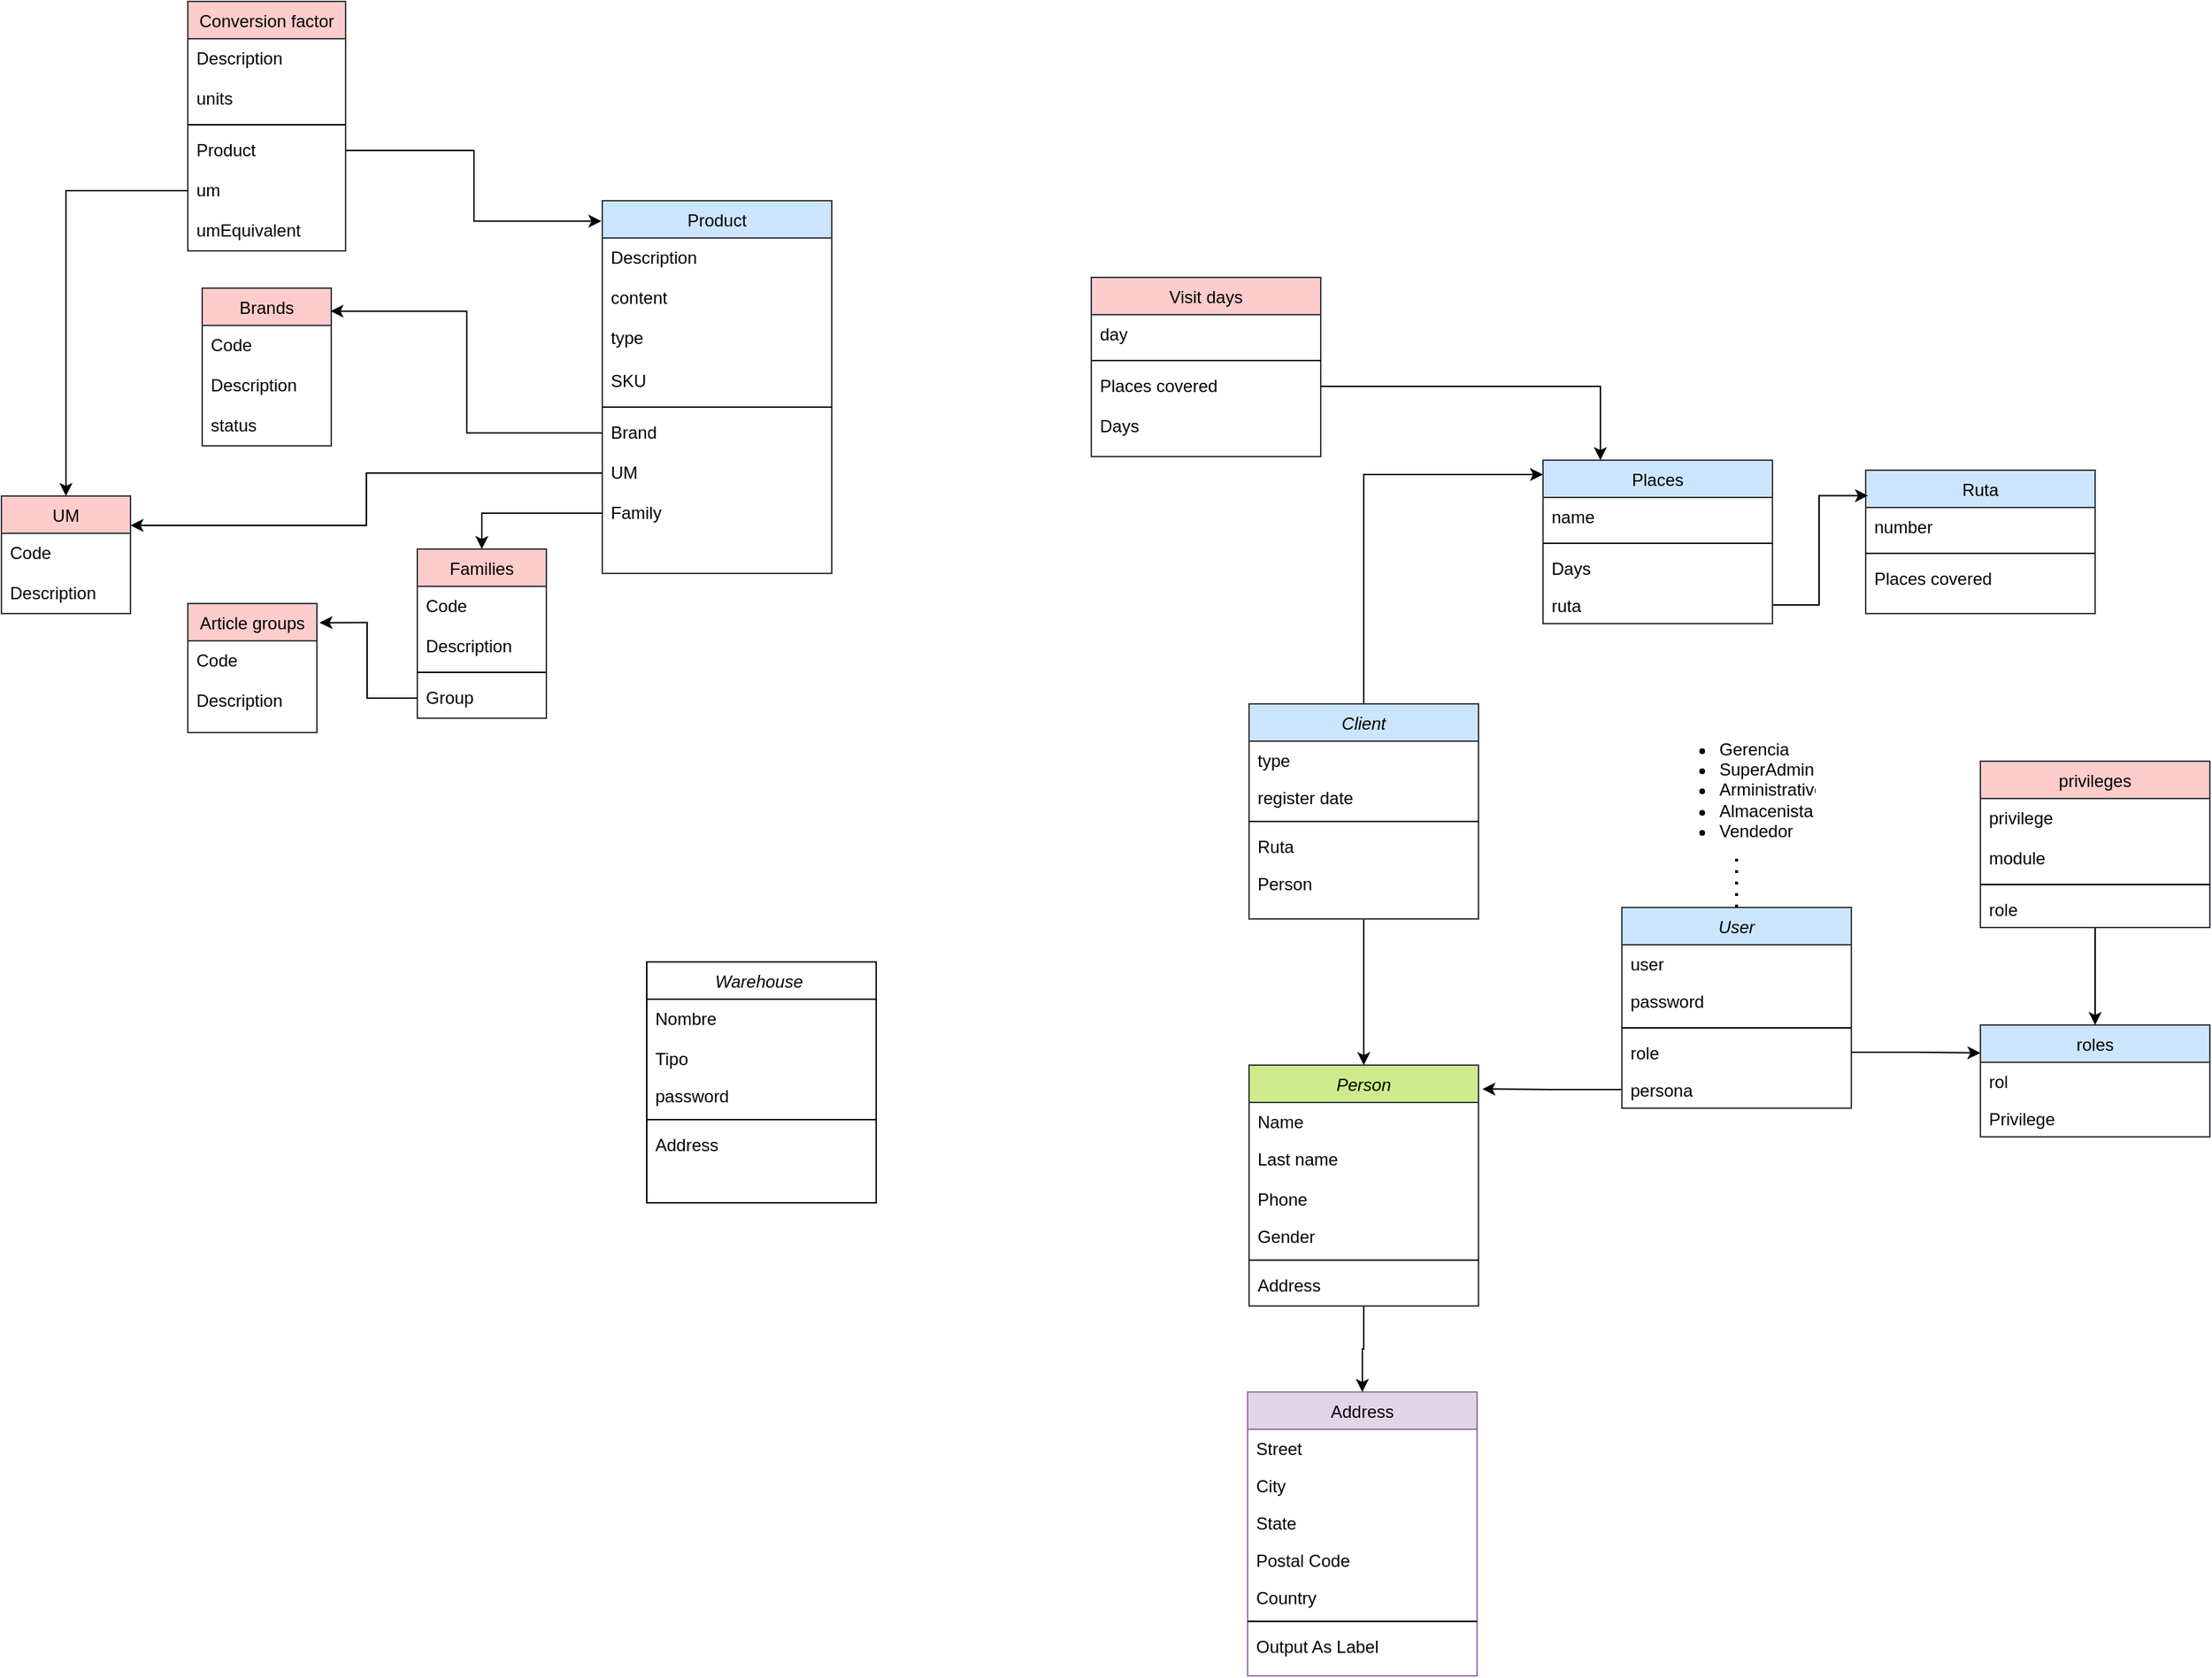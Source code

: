 <mxfile version="21.1.8" type="github">
  <diagram id="C5RBs43oDa-KdzZeNtuy" name="Page-1">
    <mxGraphModel dx="2514" dy="3305" grid="1" gridSize="10" guides="1" tooltips="1" connect="1" arrows="1" fold="1" page="1" pageScale="1" pageWidth="827" pageHeight="1169" math="0" shadow="0">
      <root>
        <mxCell id="WIyWlLk6GJQsqaUBKTNV-0" />
        <mxCell id="WIyWlLk6GJQsqaUBKTNV-1" parent="WIyWlLk6GJQsqaUBKTNV-0" />
        <mxCell id="hFOdEiL7oAYrrooOt2YM-28" style="edgeStyle=orthogonalEdgeStyle;rounded=0;orthogonalLoop=1;jettySize=auto;html=1;entryX=1.017;entryY=0.099;entryDx=0;entryDy=0;exitX=0;exitY=0.5;exitDx=0;exitDy=0;entryPerimeter=0;" edge="1" parent="WIyWlLk6GJQsqaUBKTNV-1" source="hFOdEiL7oAYrrooOt2YM-35" target="hFOdEiL7oAYrrooOt2YM-18">
          <mxGeometry relative="1" as="geometry" />
        </mxCell>
        <mxCell id="zkfFHV4jXpPFQw0GAbJ--0" value="User" style="swimlane;fontStyle=2;align=center;verticalAlign=top;childLayout=stackLayout;horizontal=1;startSize=26;horizontalStack=0;resizeParent=1;resizeLast=0;collapsible=1;marginBottom=0;rounded=0;shadow=0;strokeWidth=1;glass=0;swimlaneLine=1;fillColor=#cce5ff;strokeColor=#36393d;" parent="WIyWlLk6GJQsqaUBKTNV-1" vertex="1">
          <mxGeometry x="740" y="-798" width="160" height="140" as="geometry">
            <mxRectangle x="230" y="140" width="160" height="26" as="alternateBounds" />
          </mxGeometry>
        </mxCell>
        <mxCell id="zkfFHV4jXpPFQw0GAbJ--1" value="user    " style="text;align=left;verticalAlign=top;spacingLeft=4;spacingRight=4;overflow=hidden;rotatable=0;points=[[0,0.5],[1,0.5]];portConstraint=eastwest;" parent="zkfFHV4jXpPFQw0GAbJ--0" vertex="1">
          <mxGeometry y="26" width="160" height="26" as="geometry" />
        </mxCell>
        <mxCell id="zkfFHV4jXpPFQw0GAbJ--2" value="password" style="text;align=left;verticalAlign=top;spacingLeft=4;spacingRight=4;overflow=hidden;rotatable=0;points=[[0,0.5],[1,0.5]];portConstraint=eastwest;rounded=0;shadow=0;html=0;" parent="zkfFHV4jXpPFQw0GAbJ--0" vertex="1">
          <mxGeometry y="52" width="160" height="28" as="geometry" />
        </mxCell>
        <mxCell id="zkfFHV4jXpPFQw0GAbJ--4" value="" style="line;html=1;strokeWidth=1;align=left;verticalAlign=middle;spacingTop=-1;spacingLeft=3;spacingRight=3;rotatable=0;labelPosition=right;points=[];portConstraint=eastwest;" parent="zkfFHV4jXpPFQw0GAbJ--0" vertex="1">
          <mxGeometry y="80" width="160" height="8" as="geometry" />
        </mxCell>
        <mxCell id="zkfFHV4jXpPFQw0GAbJ--5" value="role" style="text;align=left;verticalAlign=top;spacingLeft=4;spacingRight=4;overflow=hidden;rotatable=0;points=[[0,0.5],[1,0.5]];portConstraint=eastwest;" parent="zkfFHV4jXpPFQw0GAbJ--0" vertex="1">
          <mxGeometry y="88" width="160" height="26" as="geometry" />
        </mxCell>
        <mxCell id="hFOdEiL7oAYrrooOt2YM-35" value="persona" style="text;align=left;verticalAlign=top;spacingLeft=4;spacingRight=4;overflow=hidden;rotatable=0;points=[[0,0.5],[1,0.5]];portConstraint=eastwest;" vertex="1" parent="zkfFHV4jXpPFQw0GAbJ--0">
          <mxGeometry y="114" width="160" height="26" as="geometry" />
        </mxCell>
        <mxCell id="zkfFHV4jXpPFQw0GAbJ--6" value="roles" style="swimlane;fontStyle=0;align=center;verticalAlign=top;childLayout=stackLayout;horizontal=1;startSize=26;horizontalStack=0;resizeParent=1;resizeLast=0;collapsible=1;marginBottom=0;rounded=0;shadow=0;strokeWidth=1;fillColor=#cce5ff;strokeColor=#36393d;" parent="WIyWlLk6GJQsqaUBKTNV-1" vertex="1">
          <mxGeometry x="990" y="-716" width="160" height="78" as="geometry">
            <mxRectangle x="130" y="380" width="160" height="26" as="alternateBounds" />
          </mxGeometry>
        </mxCell>
        <mxCell id="zkfFHV4jXpPFQw0GAbJ--7" value="rol" style="text;align=left;verticalAlign=top;spacingLeft=4;spacingRight=4;overflow=hidden;rotatable=0;points=[[0,0.5],[1,0.5]];portConstraint=eastwest;" parent="zkfFHV4jXpPFQw0GAbJ--6" vertex="1">
          <mxGeometry y="26" width="160" height="26" as="geometry" />
        </mxCell>
        <mxCell id="hFOdEiL7oAYrrooOt2YM-83" value="Privilege" style="text;align=left;verticalAlign=top;spacingLeft=4;spacingRight=4;overflow=hidden;rotatable=0;points=[[0,0.5],[1,0.5]];portConstraint=eastwest;" vertex="1" parent="zkfFHV4jXpPFQw0GAbJ--6">
          <mxGeometry y="52" width="160" height="26" as="geometry" />
        </mxCell>
        <mxCell id="zkfFHV4jXpPFQw0GAbJ--17" value="Address" style="swimlane;fontStyle=0;align=center;verticalAlign=top;childLayout=stackLayout;horizontal=1;startSize=26;horizontalStack=0;resizeParent=1;resizeLast=0;collapsible=1;marginBottom=0;rounded=0;shadow=0;strokeWidth=1;fillColor=#e1d5e7;strokeColor=#9673a6;" parent="WIyWlLk6GJQsqaUBKTNV-1" vertex="1">
          <mxGeometry x="479" y="-460" width="160" height="198" as="geometry">
            <mxRectangle x="550" y="140" width="160" height="26" as="alternateBounds" />
          </mxGeometry>
        </mxCell>
        <mxCell id="zkfFHV4jXpPFQw0GAbJ--18" value="Street" style="text;align=left;verticalAlign=top;spacingLeft=4;spacingRight=4;overflow=hidden;rotatable=0;points=[[0,0.5],[1,0.5]];portConstraint=eastwest;" parent="zkfFHV4jXpPFQw0GAbJ--17" vertex="1">
          <mxGeometry y="26" width="160" height="26" as="geometry" />
        </mxCell>
        <mxCell id="zkfFHV4jXpPFQw0GAbJ--19" value="City" style="text;align=left;verticalAlign=top;spacingLeft=4;spacingRight=4;overflow=hidden;rotatable=0;points=[[0,0.5],[1,0.5]];portConstraint=eastwest;rounded=0;shadow=0;html=0;" parent="zkfFHV4jXpPFQw0GAbJ--17" vertex="1">
          <mxGeometry y="52" width="160" height="26" as="geometry" />
        </mxCell>
        <mxCell id="zkfFHV4jXpPFQw0GAbJ--20" value="State" style="text;align=left;verticalAlign=top;spacingLeft=4;spacingRight=4;overflow=hidden;rotatable=0;points=[[0,0.5],[1,0.5]];portConstraint=eastwest;rounded=0;shadow=0;html=0;" parent="zkfFHV4jXpPFQw0GAbJ--17" vertex="1">
          <mxGeometry y="78" width="160" height="26" as="geometry" />
        </mxCell>
        <mxCell id="zkfFHV4jXpPFQw0GAbJ--21" value="Postal Code" style="text;align=left;verticalAlign=top;spacingLeft=4;spacingRight=4;overflow=hidden;rotatable=0;points=[[0,0.5],[1,0.5]];portConstraint=eastwest;rounded=0;shadow=0;html=0;" parent="zkfFHV4jXpPFQw0GAbJ--17" vertex="1">
          <mxGeometry y="104" width="160" height="26" as="geometry" />
        </mxCell>
        <mxCell id="zkfFHV4jXpPFQw0GAbJ--22" value="Country" style="text;align=left;verticalAlign=top;spacingLeft=4;spacingRight=4;overflow=hidden;rotatable=0;points=[[0,0.5],[1,0.5]];portConstraint=eastwest;rounded=0;shadow=0;html=0;" parent="zkfFHV4jXpPFQw0GAbJ--17" vertex="1">
          <mxGeometry y="130" width="160" height="26" as="geometry" />
        </mxCell>
        <mxCell id="zkfFHV4jXpPFQw0GAbJ--23" value="" style="line;html=1;strokeWidth=1;align=left;verticalAlign=middle;spacingTop=-1;spacingLeft=3;spacingRight=3;rotatable=0;labelPosition=right;points=[];portConstraint=eastwest;" parent="zkfFHV4jXpPFQw0GAbJ--17" vertex="1">
          <mxGeometry y="156" width="160" height="8" as="geometry" />
        </mxCell>
        <mxCell id="zkfFHV4jXpPFQw0GAbJ--25" value="Output As Label" style="text;align=left;verticalAlign=top;spacingLeft=4;spacingRight=4;overflow=hidden;rotatable=0;points=[[0,0.5],[1,0.5]];portConstraint=eastwest;" parent="zkfFHV4jXpPFQw0GAbJ--17" vertex="1">
          <mxGeometry y="164" width="160" height="26" as="geometry" />
        </mxCell>
        <mxCell id="hFOdEiL7oAYrrooOt2YM-107" style="edgeStyle=orthogonalEdgeStyle;rounded=0;orthogonalLoop=1;jettySize=auto;html=1;entryX=0.5;entryY=0;entryDx=0;entryDy=0;" edge="1" parent="WIyWlLk6GJQsqaUBKTNV-1" source="hFOdEiL7oAYrrooOt2YM-18" target="zkfFHV4jXpPFQw0GAbJ--17">
          <mxGeometry relative="1" as="geometry" />
        </mxCell>
        <mxCell id="hFOdEiL7oAYrrooOt2YM-18" value="Person" style="swimlane;fontStyle=2;align=center;verticalAlign=top;childLayout=stackLayout;horizontal=1;startSize=26;horizontalStack=0;resizeParent=1;resizeLast=0;collapsible=1;marginBottom=0;rounded=0;shadow=0;strokeWidth=1;fillColor=#cdeb8b;strokeColor=#36393d;" vertex="1" parent="WIyWlLk6GJQsqaUBKTNV-1">
          <mxGeometry x="480" y="-688" width="160" height="168" as="geometry">
            <mxRectangle x="230" y="140" width="160" height="26" as="alternateBounds" />
          </mxGeometry>
        </mxCell>
        <mxCell id="hFOdEiL7oAYrrooOt2YM-19" value="Name    " style="text;align=left;verticalAlign=top;spacingLeft=4;spacingRight=4;overflow=hidden;rotatable=0;points=[[0,0.5],[1,0.5]];portConstraint=eastwest;" vertex="1" parent="hFOdEiL7oAYrrooOt2YM-18">
          <mxGeometry y="26" width="160" height="26" as="geometry" />
        </mxCell>
        <mxCell id="hFOdEiL7oAYrrooOt2YM-20" value="Last name" style="text;align=left;verticalAlign=top;spacingLeft=4;spacingRight=4;overflow=hidden;rotatable=0;points=[[0,0.5],[1,0.5]];portConstraint=eastwest;rounded=0;shadow=0;html=0;" vertex="1" parent="hFOdEiL7oAYrrooOt2YM-18">
          <mxGeometry y="52" width="160" height="28" as="geometry" />
        </mxCell>
        <mxCell id="hFOdEiL7oAYrrooOt2YM-22" value="Phone" style="text;align=left;verticalAlign=top;spacingLeft=4;spacingRight=4;overflow=hidden;rotatable=0;points=[[0,0.5],[1,0.5]];portConstraint=eastwest;rounded=0;shadow=0;html=0;" vertex="1" parent="hFOdEiL7oAYrrooOt2YM-18">
          <mxGeometry y="80" width="160" height="26" as="geometry" />
        </mxCell>
        <mxCell id="hFOdEiL7oAYrrooOt2YM-199" value="Gender" style="text;align=left;verticalAlign=top;spacingLeft=4;spacingRight=4;overflow=hidden;rotatable=0;points=[[0,0.5],[1,0.5]];portConstraint=eastwest;rounded=0;shadow=0;html=0;" vertex="1" parent="hFOdEiL7oAYrrooOt2YM-18">
          <mxGeometry y="106" width="160" height="26" as="geometry" />
        </mxCell>
        <mxCell id="hFOdEiL7oAYrrooOt2YM-24" value="" style="line;html=1;strokeWidth=1;align=left;verticalAlign=middle;spacingTop=-1;spacingLeft=3;spacingRight=3;rotatable=0;labelPosition=right;points=[];portConstraint=eastwest;" vertex="1" parent="hFOdEiL7oAYrrooOt2YM-18">
          <mxGeometry y="132" width="160" height="8" as="geometry" />
        </mxCell>
        <mxCell id="hFOdEiL7oAYrrooOt2YM-21" value="Address" style="text;align=left;verticalAlign=top;spacingLeft=4;spacingRight=4;overflow=hidden;rotatable=0;points=[[0,0.5],[1,0.5]];portConstraint=eastwest;rounded=0;shadow=0;html=0;" vertex="1" parent="hFOdEiL7oAYrrooOt2YM-18">
          <mxGeometry y="140" width="160" height="26" as="geometry" />
        </mxCell>
        <mxCell id="hFOdEiL7oAYrrooOt2YM-41" style="edgeStyle=orthogonalEdgeStyle;rounded=0;orthogonalLoop=1;jettySize=auto;html=1;entryX=0.5;entryY=0;entryDx=0;entryDy=0;" edge="1" parent="WIyWlLk6GJQsqaUBKTNV-1" source="hFOdEiL7oAYrrooOt2YM-36" target="zkfFHV4jXpPFQw0GAbJ--6">
          <mxGeometry relative="1" as="geometry" />
        </mxCell>
        <mxCell id="hFOdEiL7oAYrrooOt2YM-36" value="privileges" style="swimlane;fontStyle=0;align=center;verticalAlign=top;childLayout=stackLayout;horizontal=1;startSize=26;horizontalStack=0;resizeParent=1;resizeLast=0;collapsible=1;marginBottom=0;rounded=0;shadow=0;strokeWidth=1;fillColor=#ffcccc;strokeColor=#36393d;" vertex="1" parent="WIyWlLk6GJQsqaUBKTNV-1">
          <mxGeometry x="990" y="-900" width="160" height="116" as="geometry">
            <mxRectangle x="130" y="380" width="160" height="26" as="alternateBounds" />
          </mxGeometry>
        </mxCell>
        <mxCell id="hFOdEiL7oAYrrooOt2YM-37" value="privilege    " style="text;align=left;verticalAlign=top;spacingLeft=4;spacingRight=4;overflow=hidden;rotatable=0;points=[[0,0.5],[1,0.5]];portConstraint=eastwest;" vertex="1" parent="hFOdEiL7oAYrrooOt2YM-36">
          <mxGeometry y="26" width="160" height="28" as="geometry" />
        </mxCell>
        <mxCell id="hFOdEiL7oAYrrooOt2YM-42" value="module" style="text;align=left;verticalAlign=top;spacingLeft=4;spacingRight=4;overflow=hidden;rotatable=0;points=[[0,0.5],[1,0.5]];portConstraint=eastwest;" vertex="1" parent="hFOdEiL7oAYrrooOt2YM-36">
          <mxGeometry y="54" width="160" height="28" as="geometry" />
        </mxCell>
        <mxCell id="zkfFHV4jXpPFQw0GAbJ--9" value="" style="line;html=1;strokeWidth=1;align=left;verticalAlign=middle;spacingTop=-1;spacingLeft=3;spacingRight=3;rotatable=0;labelPosition=right;points=[];portConstraint=eastwest;" parent="hFOdEiL7oAYrrooOt2YM-36" vertex="1">
          <mxGeometry y="82" width="160" height="8" as="geometry" />
        </mxCell>
        <mxCell id="hFOdEiL7oAYrrooOt2YM-34" value="role" style="text;align=left;verticalAlign=top;spacingLeft=4;spacingRight=4;overflow=hidden;rotatable=0;points=[[0,0.5],[1,0.5]];portConstraint=eastwest;" vertex="1" parent="hFOdEiL7oAYrrooOt2YM-36">
          <mxGeometry y="90" width="160" height="26" as="geometry" />
        </mxCell>
        <mxCell id="hFOdEiL7oAYrrooOt2YM-54" style="edgeStyle=orthogonalEdgeStyle;rounded=0;orthogonalLoop=1;jettySize=auto;html=1;" edge="1" parent="WIyWlLk6GJQsqaUBKTNV-1" source="hFOdEiL7oAYrrooOt2YM-44" target="hFOdEiL7oAYrrooOt2YM-18">
          <mxGeometry relative="1" as="geometry" />
        </mxCell>
        <mxCell id="hFOdEiL7oAYrrooOt2YM-197" style="edgeStyle=orthogonalEdgeStyle;rounded=0;orthogonalLoop=1;jettySize=auto;html=1;entryX=0;entryY=0.088;entryDx=0;entryDy=0;entryPerimeter=0;exitX=0.5;exitY=0;exitDx=0;exitDy=0;" edge="1" parent="WIyWlLk6GJQsqaUBKTNV-1" source="hFOdEiL7oAYrrooOt2YM-44" target="hFOdEiL7oAYrrooOt2YM-61">
          <mxGeometry relative="1" as="geometry" />
        </mxCell>
        <mxCell id="hFOdEiL7oAYrrooOt2YM-44" value="Client" style="swimlane;fontStyle=2;align=center;verticalAlign=top;childLayout=stackLayout;horizontal=1;startSize=26;horizontalStack=0;resizeParent=1;resizeLast=0;collapsible=1;marginBottom=0;rounded=0;shadow=0;strokeWidth=1;fillColor=#cce5ff;strokeColor=#36393d;" vertex="1" parent="WIyWlLk6GJQsqaUBKTNV-1">
          <mxGeometry x="480" y="-940" width="160" height="150" as="geometry">
            <mxRectangle x="230" y="140" width="160" height="26" as="alternateBounds" />
          </mxGeometry>
        </mxCell>
        <mxCell id="hFOdEiL7oAYrrooOt2YM-45" value="type" style="text;align=left;verticalAlign=top;spacingLeft=4;spacingRight=4;overflow=hidden;rotatable=0;points=[[0,0.5],[1,0.5]];portConstraint=eastwest;" vertex="1" parent="hFOdEiL7oAYrrooOt2YM-44">
          <mxGeometry y="26" width="160" height="26" as="geometry" />
        </mxCell>
        <mxCell id="hFOdEiL7oAYrrooOt2YM-47" value="register date" style="text;align=left;verticalAlign=top;spacingLeft=4;spacingRight=4;overflow=hidden;rotatable=0;points=[[0,0.5],[1,0.5]];portConstraint=eastwest;rounded=0;shadow=0;html=0;" vertex="1" parent="hFOdEiL7oAYrrooOt2YM-44">
          <mxGeometry y="52" width="160" height="26" as="geometry" />
        </mxCell>
        <mxCell id="hFOdEiL7oAYrrooOt2YM-49" value="" style="line;html=1;strokeWidth=1;align=left;verticalAlign=middle;spacingTop=-1;spacingLeft=3;spacingRight=3;rotatable=0;labelPosition=right;points=[];portConstraint=eastwest;" vertex="1" parent="hFOdEiL7oAYrrooOt2YM-44">
          <mxGeometry y="78" width="160" height="8" as="geometry" />
        </mxCell>
        <mxCell id="hFOdEiL7oAYrrooOt2YM-50" value="Ruta" style="text;align=left;verticalAlign=top;spacingLeft=4;spacingRight=4;overflow=hidden;rotatable=0;points=[[0,0.5],[1,0.5]];portConstraint=eastwest;rounded=0;shadow=0;html=0;" vertex="1" parent="hFOdEiL7oAYrrooOt2YM-44">
          <mxGeometry y="86" width="160" height="26" as="geometry" />
        </mxCell>
        <mxCell id="hFOdEiL7oAYrrooOt2YM-52" value="Person" style="text;align=left;verticalAlign=top;spacingLeft=4;spacingRight=4;overflow=hidden;rotatable=0;points=[[0,0.5],[1,0.5]];portConstraint=eastwest;rounded=0;shadow=0;html=0;" vertex="1" parent="hFOdEiL7oAYrrooOt2YM-44">
          <mxGeometry y="112" width="160" height="26" as="geometry" />
        </mxCell>
        <mxCell id="hFOdEiL7oAYrrooOt2YM-55" value="Ruta" style="swimlane;fontStyle=0;align=center;verticalAlign=top;childLayout=stackLayout;horizontal=1;startSize=26;horizontalStack=0;resizeParent=1;resizeLast=0;collapsible=1;marginBottom=0;rounded=0;shadow=0;strokeWidth=1;fillColor=#cce5ff;strokeColor=#36393d;" vertex="1" parent="WIyWlLk6GJQsqaUBKTNV-1">
          <mxGeometry x="910" y="-1103" width="160" height="100" as="geometry">
            <mxRectangle x="130" y="380" width="160" height="26" as="alternateBounds" />
          </mxGeometry>
        </mxCell>
        <mxCell id="hFOdEiL7oAYrrooOt2YM-57" value="number" style="text;align=left;verticalAlign=top;spacingLeft=4;spacingRight=4;overflow=hidden;rotatable=0;points=[[0,0.5],[1,0.5]];portConstraint=eastwest;" vertex="1" parent="hFOdEiL7oAYrrooOt2YM-55">
          <mxGeometry y="26" width="160" height="28" as="geometry" />
        </mxCell>
        <mxCell id="hFOdEiL7oAYrrooOt2YM-58" value="" style="line;html=1;strokeWidth=1;align=left;verticalAlign=middle;spacingTop=-1;spacingLeft=3;spacingRight=3;rotatable=0;labelPosition=right;points=[];portConstraint=eastwest;" vertex="1" parent="hFOdEiL7oAYrrooOt2YM-55">
          <mxGeometry y="54" width="160" height="8" as="geometry" />
        </mxCell>
        <mxCell id="hFOdEiL7oAYrrooOt2YM-60" value="Places covered" style="text;align=left;verticalAlign=top;spacingLeft=4;spacingRight=4;overflow=hidden;rotatable=0;points=[[0,0.5],[1,0.5]];portConstraint=eastwest;" vertex="1" parent="hFOdEiL7oAYrrooOt2YM-55">
          <mxGeometry y="62" width="160" height="28" as="geometry" />
        </mxCell>
        <mxCell id="hFOdEiL7oAYrrooOt2YM-104" style="edgeStyle=orthogonalEdgeStyle;rounded=0;orthogonalLoop=1;jettySize=auto;html=1;exitX=1;exitY=0.5;exitDx=0;exitDy=0;entryX=0.01;entryY=0.177;entryDx=0;entryDy=0;entryPerimeter=0;" edge="1" parent="WIyWlLk6GJQsqaUBKTNV-1" source="hFOdEiL7oAYrrooOt2YM-105" target="hFOdEiL7oAYrrooOt2YM-55">
          <mxGeometry relative="1" as="geometry" />
        </mxCell>
        <mxCell id="hFOdEiL7oAYrrooOt2YM-61" value="Places" style="swimlane;fontStyle=0;align=center;verticalAlign=top;childLayout=stackLayout;horizontal=1;startSize=26;horizontalStack=0;resizeParent=1;resizeLast=0;collapsible=1;marginBottom=0;rounded=0;shadow=0;strokeWidth=1;fillColor=#cce5ff;strokeColor=#36393d;" vertex="1" parent="WIyWlLk6GJQsqaUBKTNV-1">
          <mxGeometry x="685" y="-1110" width="160" height="114" as="geometry">
            <mxRectangle x="130" y="380" width="160" height="26" as="alternateBounds" />
          </mxGeometry>
        </mxCell>
        <mxCell id="hFOdEiL7oAYrrooOt2YM-62" value="name" style="text;align=left;verticalAlign=top;spacingLeft=4;spacingRight=4;overflow=hidden;rotatable=0;points=[[0,0.5],[1,0.5]];portConstraint=eastwest;" vertex="1" parent="hFOdEiL7oAYrrooOt2YM-61">
          <mxGeometry y="26" width="160" height="28" as="geometry" />
        </mxCell>
        <mxCell id="hFOdEiL7oAYrrooOt2YM-63" value="" style="line;html=1;strokeWidth=1;align=left;verticalAlign=middle;spacingTop=-1;spacingLeft=3;spacingRight=3;rotatable=0;labelPosition=right;points=[];portConstraint=eastwest;" vertex="1" parent="hFOdEiL7oAYrrooOt2YM-61">
          <mxGeometry y="54" width="160" height="8" as="geometry" />
        </mxCell>
        <mxCell id="hFOdEiL7oAYrrooOt2YM-65" value="Days" style="text;align=left;verticalAlign=top;spacingLeft=4;spacingRight=4;overflow=hidden;rotatable=0;points=[[0,0.5],[1,0.5]];portConstraint=eastwest;" vertex="1" parent="hFOdEiL7oAYrrooOt2YM-61">
          <mxGeometry y="62" width="160" height="26" as="geometry" />
        </mxCell>
        <mxCell id="hFOdEiL7oAYrrooOt2YM-105" value="ruta" style="text;align=left;verticalAlign=top;spacingLeft=4;spacingRight=4;overflow=hidden;rotatable=0;points=[[0,0.5],[1,0.5]];portConstraint=eastwest;" vertex="1" parent="hFOdEiL7oAYrrooOt2YM-61">
          <mxGeometry y="88" width="160" height="26" as="geometry" />
        </mxCell>
        <mxCell id="hFOdEiL7oAYrrooOt2YM-66" value="Visit days" style="swimlane;fontStyle=0;align=center;verticalAlign=top;childLayout=stackLayout;horizontal=1;startSize=26;horizontalStack=0;resizeParent=1;resizeLast=0;collapsible=1;marginBottom=0;rounded=0;shadow=0;strokeWidth=1;fillColor=#ffcccc;strokeColor=#36393d;" vertex="1" parent="WIyWlLk6GJQsqaUBKTNV-1">
          <mxGeometry x="370" y="-1237.5" width="160" height="125" as="geometry">
            <mxRectangle x="130" y="380" width="160" height="26" as="alternateBounds" />
          </mxGeometry>
        </mxCell>
        <mxCell id="hFOdEiL7oAYrrooOt2YM-67" value="day" style="text;align=left;verticalAlign=top;spacingLeft=4;spacingRight=4;overflow=hidden;rotatable=0;points=[[0,0.5],[1,0.5]];portConstraint=eastwest;" vertex="1" parent="hFOdEiL7oAYrrooOt2YM-66">
          <mxGeometry y="26" width="160" height="28" as="geometry" />
        </mxCell>
        <mxCell id="hFOdEiL7oAYrrooOt2YM-68" value="" style="line;html=1;strokeWidth=1;align=left;verticalAlign=middle;spacingTop=-1;spacingLeft=3;spacingRight=3;rotatable=0;labelPosition=right;points=[];portConstraint=eastwest;" vertex="1" parent="hFOdEiL7oAYrrooOt2YM-66">
          <mxGeometry y="54" width="160" height="8" as="geometry" />
        </mxCell>
        <mxCell id="hFOdEiL7oAYrrooOt2YM-69" value="Places covered" style="text;align=left;verticalAlign=top;spacingLeft=4;spacingRight=4;overflow=hidden;rotatable=0;points=[[0,0.5],[1,0.5]];portConstraint=eastwest;" vertex="1" parent="hFOdEiL7oAYrrooOt2YM-66">
          <mxGeometry y="62" width="160" height="28" as="geometry" />
        </mxCell>
        <mxCell id="hFOdEiL7oAYrrooOt2YM-70" value="Days" style="text;align=left;verticalAlign=top;spacingLeft=4;spacingRight=4;overflow=hidden;rotatable=0;points=[[0,0.5],[1,0.5]];portConstraint=eastwest;" vertex="1" parent="hFOdEiL7oAYrrooOt2YM-66">
          <mxGeometry y="90" width="160" height="26" as="geometry" />
        </mxCell>
        <mxCell id="hFOdEiL7oAYrrooOt2YM-84" style="edgeStyle=orthogonalEdgeStyle;rounded=0;orthogonalLoop=1;jettySize=auto;html=1;entryX=0;entryY=0.25;entryDx=0;entryDy=0;" edge="1" parent="WIyWlLk6GJQsqaUBKTNV-1" source="zkfFHV4jXpPFQw0GAbJ--5" target="zkfFHV4jXpPFQw0GAbJ--6">
          <mxGeometry relative="1" as="geometry" />
        </mxCell>
        <mxCell id="hFOdEiL7oAYrrooOt2YM-94" value="&lt;ul&gt;&lt;li&gt;Gerencia&lt;/li&gt;&lt;li&gt;SuperAdmin&lt;/li&gt;&lt;li&gt;Arministrativo&lt;/li&gt;&lt;li&gt;Almacenista&lt;/li&gt;&lt;li&gt;Vendedor&lt;/li&gt;&lt;/ul&gt;" style="text;strokeColor=none;fillColor=none;html=1;whiteSpace=wrap;verticalAlign=middle;overflow=hidden;" vertex="1" parent="WIyWlLk6GJQsqaUBKTNV-1">
          <mxGeometry x="765.5" y="-930" width="109" height="98" as="geometry" />
        </mxCell>
        <mxCell id="hFOdEiL7oAYrrooOt2YM-95" value="" style="endArrow=none;dashed=1;html=1;dashPattern=1 3;strokeWidth=2;rounded=0;entryX=0.5;entryY=0;entryDx=0;entryDy=0;exitX=0.5;exitY=1;exitDx=0;exitDy=0;" edge="1" parent="WIyWlLk6GJQsqaUBKTNV-1" source="hFOdEiL7oAYrrooOt2YM-94" target="zkfFHV4jXpPFQw0GAbJ--0">
          <mxGeometry width="50" height="50" relative="1" as="geometry">
            <mxPoint x="710" y="-100" as="sourcePoint" />
            <mxPoint x="760" y="-150" as="targetPoint" />
          </mxGeometry>
        </mxCell>
        <mxCell id="hFOdEiL7oAYrrooOt2YM-96" value="Warehouse " style="swimlane;fontStyle=2;align=center;verticalAlign=top;childLayout=stackLayout;horizontal=1;startSize=26;horizontalStack=0;resizeParent=1;resizeLast=0;collapsible=1;marginBottom=0;rounded=0;shadow=0;strokeWidth=1;" vertex="1" parent="WIyWlLk6GJQsqaUBKTNV-1">
          <mxGeometry x="60" y="-760" width="160" height="168" as="geometry">
            <mxRectangle x="230" y="140" width="160" height="26" as="alternateBounds" />
          </mxGeometry>
        </mxCell>
        <mxCell id="hFOdEiL7oAYrrooOt2YM-98" value="Nombre" style="text;align=left;verticalAlign=top;spacingLeft=4;spacingRight=4;overflow=hidden;rotatable=0;points=[[0,0.5],[1,0.5]];portConstraint=eastwest;rounded=0;shadow=0;html=0;" vertex="1" parent="hFOdEiL7oAYrrooOt2YM-96">
          <mxGeometry y="26" width="160" height="28" as="geometry" />
        </mxCell>
        <mxCell id="hFOdEiL7oAYrrooOt2YM-99" value="Tipo" style="text;align=left;verticalAlign=top;spacingLeft=4;spacingRight=4;overflow=hidden;rotatable=0;points=[[0,0.5],[1,0.5]];portConstraint=eastwest;rounded=0;shadow=0;html=0;" vertex="1" parent="hFOdEiL7oAYrrooOt2YM-96">
          <mxGeometry y="54" width="160" height="26" as="geometry" />
        </mxCell>
        <mxCell id="hFOdEiL7oAYrrooOt2YM-100" value="password" style="text;align=left;verticalAlign=top;spacingLeft=4;spacingRight=4;overflow=hidden;rotatable=0;points=[[0,0.5],[1,0.5]];portConstraint=eastwest;rounded=0;shadow=0;html=0;" vertex="1" parent="hFOdEiL7oAYrrooOt2YM-96">
          <mxGeometry y="80" width="160" height="26" as="geometry" />
        </mxCell>
        <mxCell id="hFOdEiL7oAYrrooOt2YM-101" value="" style="line;html=1;strokeWidth=1;align=left;verticalAlign=middle;spacingTop=-1;spacingLeft=3;spacingRight=3;rotatable=0;labelPosition=right;points=[];portConstraint=eastwest;" vertex="1" parent="hFOdEiL7oAYrrooOt2YM-96">
          <mxGeometry y="106" width="160" height="8" as="geometry" />
        </mxCell>
        <mxCell id="hFOdEiL7oAYrrooOt2YM-102" value="Address" style="text;align=left;verticalAlign=top;spacingLeft=4;spacingRight=4;overflow=hidden;rotatable=0;points=[[0,0.5],[1,0.5]];portConstraint=eastwest;rounded=0;shadow=0;html=0;" vertex="1" parent="hFOdEiL7oAYrrooOt2YM-96">
          <mxGeometry y="114" width="160" height="26" as="geometry" />
        </mxCell>
        <mxCell id="hFOdEiL7oAYrrooOt2YM-106" style="edgeStyle=orthogonalEdgeStyle;rounded=0;orthogonalLoop=1;jettySize=auto;html=1;entryX=0.25;entryY=0;entryDx=0;entryDy=0;" edge="1" parent="WIyWlLk6GJQsqaUBKTNV-1" source="hFOdEiL7oAYrrooOt2YM-69" target="hFOdEiL7oAYrrooOt2YM-61">
          <mxGeometry relative="1" as="geometry" />
        </mxCell>
        <mxCell id="hFOdEiL7oAYrrooOt2YM-108" value="UM" style="swimlane;fontStyle=0;align=center;verticalAlign=top;childLayout=stackLayout;horizontal=1;startSize=26;horizontalStack=0;resizeParent=1;resizeLast=0;collapsible=1;marginBottom=0;rounded=0;shadow=0;strokeWidth=1;fillColor=#ffcccc;strokeColor=#36393d;" vertex="1" parent="WIyWlLk6GJQsqaUBKTNV-1">
          <mxGeometry x="-390" y="-1085" width="90" height="82" as="geometry">
            <mxRectangle x="130" y="380" width="160" height="26" as="alternateBounds" />
          </mxGeometry>
        </mxCell>
        <mxCell id="hFOdEiL7oAYrrooOt2YM-109" value="Code   " style="text;align=left;verticalAlign=top;spacingLeft=4;spacingRight=4;overflow=hidden;rotatable=0;points=[[0,0.5],[1,0.5]];portConstraint=eastwest;" vertex="1" parent="hFOdEiL7oAYrrooOt2YM-108">
          <mxGeometry y="26" width="90" height="28" as="geometry" />
        </mxCell>
        <mxCell id="hFOdEiL7oAYrrooOt2YM-110" value="Description" style="text;align=left;verticalAlign=top;spacingLeft=4;spacingRight=4;overflow=hidden;rotatable=0;points=[[0,0.5],[1,0.5]];portConstraint=eastwest;" vertex="1" parent="hFOdEiL7oAYrrooOt2YM-108">
          <mxGeometry y="54" width="90" height="28" as="geometry" />
        </mxCell>
        <mxCell id="hFOdEiL7oAYrrooOt2YM-113" value="Article groups" style="swimlane;fontStyle=0;align=center;verticalAlign=top;childLayout=stackLayout;horizontal=1;startSize=26;horizontalStack=0;resizeParent=1;resizeLast=0;collapsible=1;marginBottom=0;rounded=0;shadow=0;strokeWidth=1;fillColor=#ffcccc;strokeColor=#36393d;" vertex="1" parent="WIyWlLk6GJQsqaUBKTNV-1">
          <mxGeometry x="-260" y="-1010" width="90" height="90" as="geometry">
            <mxRectangle x="130" y="380" width="160" height="26" as="alternateBounds" />
          </mxGeometry>
        </mxCell>
        <mxCell id="hFOdEiL7oAYrrooOt2YM-114" value="Code   " style="text;align=left;verticalAlign=top;spacingLeft=4;spacingRight=4;overflow=hidden;rotatable=0;points=[[0,0.5],[1,0.5]];portConstraint=eastwest;" vertex="1" parent="hFOdEiL7oAYrrooOt2YM-113">
          <mxGeometry y="26" width="90" height="28" as="geometry" />
        </mxCell>
        <mxCell id="hFOdEiL7oAYrrooOt2YM-115" value="Description" style="text;align=left;verticalAlign=top;spacingLeft=4;spacingRight=4;overflow=hidden;rotatable=0;points=[[0,0.5],[1,0.5]];portConstraint=eastwest;" vertex="1" parent="hFOdEiL7oAYrrooOt2YM-113">
          <mxGeometry y="54" width="90" height="30" as="geometry" />
        </mxCell>
        <mxCell id="hFOdEiL7oAYrrooOt2YM-116" value="Product" style="swimlane;fontStyle=0;align=center;verticalAlign=top;childLayout=stackLayout;horizontal=1;startSize=26;horizontalStack=0;resizeParent=1;resizeLast=0;collapsible=1;marginBottom=0;rounded=0;shadow=0;strokeWidth=1;fillColor=#cce5ff;strokeColor=#36393d;" vertex="1" parent="WIyWlLk6GJQsqaUBKTNV-1">
          <mxGeometry x="29" y="-1291" width="160" height="260" as="geometry">
            <mxRectangle x="130" y="380" width="160" height="26" as="alternateBounds" />
          </mxGeometry>
        </mxCell>
        <mxCell id="hFOdEiL7oAYrrooOt2YM-117" value="Description" style="text;align=left;verticalAlign=top;spacingLeft=4;spacingRight=4;overflow=hidden;rotatable=0;points=[[0,0.5],[1,0.5]];portConstraint=eastwest;" vertex="1" parent="hFOdEiL7oAYrrooOt2YM-116">
          <mxGeometry y="26" width="160" height="28" as="geometry" />
        </mxCell>
        <mxCell id="hFOdEiL7oAYrrooOt2YM-193" value="content" style="text;align=left;verticalAlign=top;spacingLeft=4;spacingRight=4;overflow=hidden;rotatable=0;points=[[0,0.5],[1,0.5]];portConstraint=eastwest;" vertex="1" parent="hFOdEiL7oAYrrooOt2YM-116">
          <mxGeometry y="54" width="160" height="28" as="geometry" />
        </mxCell>
        <mxCell id="hFOdEiL7oAYrrooOt2YM-153" value="type" style="text;align=left;verticalAlign=top;spacingLeft=4;spacingRight=4;overflow=hidden;rotatable=1;points=[[0,0.5],[1,0.5]];portConstraint=eastwest;container=0;movable=1;resizable=1;deletable=1;editable=1;locked=0;connectable=1;" vertex="1" parent="hFOdEiL7oAYrrooOt2YM-116">
          <mxGeometry y="82" width="160" height="30" as="geometry" />
        </mxCell>
        <mxCell id="hFOdEiL7oAYrrooOt2YM-152" value="SKU" style="text;align=left;verticalAlign=top;spacingLeft=4;spacingRight=4;overflow=hidden;rotatable=0;points=[[0,0.5],[1,0.5]];portConstraint=eastwest;" vertex="1" parent="hFOdEiL7oAYrrooOt2YM-116">
          <mxGeometry y="112" width="160" height="28" as="geometry" />
        </mxCell>
        <mxCell id="hFOdEiL7oAYrrooOt2YM-118" value="" style="line;html=1;strokeWidth=1;align=left;verticalAlign=middle;spacingTop=-1;spacingLeft=3;spacingRight=3;rotatable=0;labelPosition=right;points=[];portConstraint=eastwest;" vertex="1" parent="hFOdEiL7oAYrrooOt2YM-116">
          <mxGeometry y="140" width="160" height="8" as="geometry" />
        </mxCell>
        <mxCell id="hFOdEiL7oAYrrooOt2YM-150" value="Brand" style="text;align=left;verticalAlign=top;spacingLeft=4;spacingRight=4;overflow=hidden;rotatable=0;points=[[0,0.5],[1,0.5]];portConstraint=eastwest;" vertex="1" parent="hFOdEiL7oAYrrooOt2YM-116">
          <mxGeometry y="148" width="160" height="28" as="geometry" />
        </mxCell>
        <mxCell id="hFOdEiL7oAYrrooOt2YM-192" value="UM" style="text;align=left;verticalAlign=top;spacingLeft=4;spacingRight=4;overflow=hidden;rotatable=0;points=[[0,0.5],[1,0.5]];portConstraint=eastwest;" vertex="1" parent="hFOdEiL7oAYrrooOt2YM-116">
          <mxGeometry y="176" width="160" height="28" as="geometry" />
        </mxCell>
        <mxCell id="hFOdEiL7oAYrrooOt2YM-149" value="Family" style="text;align=left;verticalAlign=top;spacingLeft=4;spacingRight=4;overflow=hidden;rotatable=0;points=[[0,0.5],[1,0.5]];portConstraint=eastwest;" vertex="1" parent="hFOdEiL7oAYrrooOt2YM-116">
          <mxGeometry y="204" width="160" height="28" as="geometry" />
        </mxCell>
        <mxCell id="hFOdEiL7oAYrrooOt2YM-120" value="Brands" style="swimlane;fontStyle=0;align=center;verticalAlign=top;childLayout=stackLayout;horizontal=1;startSize=26;horizontalStack=0;resizeParent=1;resizeLast=0;collapsible=1;marginBottom=0;rounded=0;shadow=0;strokeWidth=1;fillColor=#ffcccc;strokeColor=#36393d;" vertex="1" parent="WIyWlLk6GJQsqaUBKTNV-1">
          <mxGeometry x="-250" y="-1230" width="90" height="110" as="geometry">
            <mxRectangle x="130" y="380" width="160" height="26" as="alternateBounds" />
          </mxGeometry>
        </mxCell>
        <mxCell id="hFOdEiL7oAYrrooOt2YM-121" value="Code   " style="text;align=left;verticalAlign=top;spacingLeft=4;spacingRight=4;overflow=hidden;rotatable=0;points=[[0,0.5],[1,0.5]];portConstraint=eastwest;" vertex="1" parent="hFOdEiL7oAYrrooOt2YM-120">
          <mxGeometry y="26" width="90" height="28" as="geometry" />
        </mxCell>
        <mxCell id="hFOdEiL7oAYrrooOt2YM-122" value="Description" style="text;align=left;verticalAlign=top;spacingLeft=4;spacingRight=4;overflow=hidden;rotatable=0;points=[[0,0.5],[1,0.5]];portConstraint=eastwest;" vertex="1" parent="hFOdEiL7oAYrrooOt2YM-120">
          <mxGeometry y="54" width="90" height="28" as="geometry" />
        </mxCell>
        <mxCell id="hFOdEiL7oAYrrooOt2YM-123" value="status" style="text;align=left;verticalAlign=top;spacingLeft=4;spacingRight=4;overflow=hidden;rotatable=0;points=[[0,0.5],[1,0.5]];portConstraint=eastwest;" vertex="1" parent="hFOdEiL7oAYrrooOt2YM-120">
          <mxGeometry y="82" width="90" height="28" as="geometry" />
        </mxCell>
        <mxCell id="hFOdEiL7oAYrrooOt2YM-135" value="Families" style="swimlane;fontStyle=0;align=center;verticalAlign=top;childLayout=stackLayout;horizontal=1;startSize=26;horizontalStack=0;resizeParent=1;resizeLast=0;collapsible=1;marginBottom=0;rounded=0;shadow=0;strokeWidth=1;fillColor=#ffcccc;strokeColor=#36393d;" vertex="1" parent="WIyWlLk6GJQsqaUBKTNV-1">
          <mxGeometry x="-100" y="-1048" width="90" height="118" as="geometry">
            <mxRectangle x="130" y="380" width="160" height="26" as="alternateBounds" />
          </mxGeometry>
        </mxCell>
        <mxCell id="hFOdEiL7oAYrrooOt2YM-136" value="Code   " style="text;align=left;verticalAlign=top;spacingLeft=4;spacingRight=4;overflow=hidden;rotatable=0;points=[[0,0.5],[1,0.5]];portConstraint=eastwest;" vertex="1" parent="hFOdEiL7oAYrrooOt2YM-135">
          <mxGeometry y="26" width="90" height="28" as="geometry" />
        </mxCell>
        <mxCell id="hFOdEiL7oAYrrooOt2YM-137" value="Description" style="text;align=left;verticalAlign=top;spacingLeft=4;spacingRight=4;overflow=hidden;rotatable=0;points=[[0,0.5],[1,0.5]];portConstraint=eastwest;" vertex="1" parent="hFOdEiL7oAYrrooOt2YM-135">
          <mxGeometry y="54" width="90" height="28" as="geometry" />
        </mxCell>
        <mxCell id="hFOdEiL7oAYrrooOt2YM-129" value="" style="line;html=1;strokeWidth=1;align=left;verticalAlign=middle;spacingTop=-1;spacingLeft=3;spacingRight=3;rotatable=0;labelPosition=right;points=[];portConstraint=eastwest;" vertex="1" parent="hFOdEiL7oAYrrooOt2YM-135">
          <mxGeometry y="82" width="90" height="8" as="geometry" />
        </mxCell>
        <mxCell id="hFOdEiL7oAYrrooOt2YM-205" value="Group" style="text;align=left;verticalAlign=top;spacingLeft=4;spacingRight=4;overflow=hidden;rotatable=0;points=[[0,0.5],[1,0.5]];portConstraint=eastwest;" vertex="1" parent="hFOdEiL7oAYrrooOt2YM-135">
          <mxGeometry y="90" width="90" height="28" as="geometry" />
        </mxCell>
        <mxCell id="hFOdEiL7oAYrrooOt2YM-181" value="Conversion factor" style="swimlane;fontStyle=0;align=center;verticalAlign=top;childLayout=stackLayout;horizontal=1;startSize=26;horizontalStack=0;resizeParent=1;resizeLast=0;collapsible=1;marginBottom=0;rounded=0;shadow=0;strokeWidth=1;fillColor=#ffcccc;strokeColor=#36393d;" vertex="1" parent="WIyWlLk6GJQsqaUBKTNV-1">
          <mxGeometry x="-260" y="-1430" width="110" height="174" as="geometry">
            <mxRectangle x="130" y="380" width="160" height="26" as="alternateBounds" />
          </mxGeometry>
        </mxCell>
        <mxCell id="hFOdEiL7oAYrrooOt2YM-182" value="Description" style="text;align=left;verticalAlign=top;spacingLeft=4;spacingRight=4;overflow=hidden;rotatable=0;points=[[0,0.5],[1,0.5]];portConstraint=eastwest;" vertex="1" parent="hFOdEiL7oAYrrooOt2YM-181">
          <mxGeometry y="26" width="110" height="28" as="geometry" />
        </mxCell>
        <mxCell id="hFOdEiL7oAYrrooOt2YM-183" value="units" style="text;align=left;verticalAlign=top;spacingLeft=4;spacingRight=4;overflow=hidden;rotatable=0;points=[[0,0.5],[1,0.5]];portConstraint=eastwest;" vertex="1" parent="hFOdEiL7oAYrrooOt2YM-181">
          <mxGeometry y="54" width="110" height="28" as="geometry" />
        </mxCell>
        <mxCell id="hFOdEiL7oAYrrooOt2YM-184" value="" style="line;html=1;strokeWidth=1;align=left;verticalAlign=middle;spacingTop=-1;spacingLeft=3;spacingRight=3;rotatable=0;labelPosition=right;points=[];portConstraint=eastwest;" vertex="1" parent="hFOdEiL7oAYrrooOt2YM-181">
          <mxGeometry y="82" width="110" height="8" as="geometry" />
        </mxCell>
        <mxCell id="hFOdEiL7oAYrrooOt2YM-185" value="Product" style="text;align=left;verticalAlign=top;spacingLeft=4;spacingRight=4;overflow=hidden;rotatable=0;points=[[0,0.5],[1,0.5]];portConstraint=eastwest;" vertex="1" parent="hFOdEiL7oAYrrooOt2YM-181">
          <mxGeometry y="90" width="110" height="28" as="geometry" />
        </mxCell>
        <mxCell id="hFOdEiL7oAYrrooOt2YM-188" value="um" style="text;align=left;verticalAlign=top;spacingLeft=4;spacingRight=4;overflow=hidden;rotatable=0;points=[[0,0.5],[1,0.5]];portConstraint=eastwest;" vertex="1" parent="hFOdEiL7oAYrrooOt2YM-181">
          <mxGeometry y="118" width="110" height="28" as="geometry" />
        </mxCell>
        <mxCell id="hFOdEiL7oAYrrooOt2YM-187" value="umEquivalent" style="text;align=left;verticalAlign=top;spacingLeft=4;spacingRight=4;overflow=hidden;rotatable=0;points=[[0,0.5],[1,0.5]];portConstraint=eastwest;" vertex="1" parent="hFOdEiL7oAYrrooOt2YM-181">
          <mxGeometry y="146" width="110" height="28" as="geometry" />
        </mxCell>
        <mxCell id="hFOdEiL7oAYrrooOt2YM-186" style="edgeStyle=orthogonalEdgeStyle;rounded=0;orthogonalLoop=1;jettySize=auto;html=1;entryX=-0.004;entryY=0.055;entryDx=0;entryDy=0;entryPerimeter=0;" edge="1" parent="WIyWlLk6GJQsqaUBKTNV-1" source="hFOdEiL7oAYrrooOt2YM-185" target="hFOdEiL7oAYrrooOt2YM-116">
          <mxGeometry relative="1" as="geometry" />
        </mxCell>
        <mxCell id="hFOdEiL7oAYrrooOt2YM-190" style="edgeStyle=orthogonalEdgeStyle;rounded=0;orthogonalLoop=1;jettySize=auto;html=1;entryX=0.5;entryY=0;entryDx=0;entryDy=0;" edge="1" parent="WIyWlLk6GJQsqaUBKTNV-1" source="hFOdEiL7oAYrrooOt2YM-188" target="hFOdEiL7oAYrrooOt2YM-108">
          <mxGeometry relative="1" as="geometry" />
        </mxCell>
        <mxCell id="hFOdEiL7oAYrrooOt2YM-196" style="edgeStyle=orthogonalEdgeStyle;rounded=0;orthogonalLoop=1;jettySize=auto;html=1;entryX=0.994;entryY=0.146;entryDx=0;entryDy=0;entryPerimeter=0;" edge="1" parent="WIyWlLk6GJQsqaUBKTNV-1" source="hFOdEiL7oAYrrooOt2YM-150" target="hFOdEiL7oAYrrooOt2YM-120">
          <mxGeometry relative="1" as="geometry" />
        </mxCell>
        <mxCell id="hFOdEiL7oAYrrooOt2YM-204" style="edgeStyle=orthogonalEdgeStyle;rounded=0;orthogonalLoop=1;jettySize=auto;html=1;" edge="1" parent="WIyWlLk6GJQsqaUBKTNV-1" source="hFOdEiL7oAYrrooOt2YM-149" target="hFOdEiL7oAYrrooOt2YM-135">
          <mxGeometry relative="1" as="geometry" />
        </mxCell>
        <mxCell id="hFOdEiL7oAYrrooOt2YM-206" style="edgeStyle=orthogonalEdgeStyle;rounded=0;orthogonalLoop=1;jettySize=auto;html=1;entryX=1.02;entryY=0.148;entryDx=0;entryDy=0;entryPerimeter=0;" edge="1" parent="WIyWlLk6GJQsqaUBKTNV-1" source="hFOdEiL7oAYrrooOt2YM-205" target="hFOdEiL7oAYrrooOt2YM-113">
          <mxGeometry relative="1" as="geometry" />
        </mxCell>
        <mxCell id="hFOdEiL7oAYrrooOt2YM-207" style="edgeStyle=orthogonalEdgeStyle;rounded=0;orthogonalLoop=1;jettySize=auto;html=1;entryX=1;entryY=0.25;entryDx=0;entryDy=0;" edge="1" parent="WIyWlLk6GJQsqaUBKTNV-1" source="hFOdEiL7oAYrrooOt2YM-192" target="hFOdEiL7oAYrrooOt2YM-108">
          <mxGeometry relative="1" as="geometry" />
        </mxCell>
      </root>
    </mxGraphModel>
  </diagram>
</mxfile>
